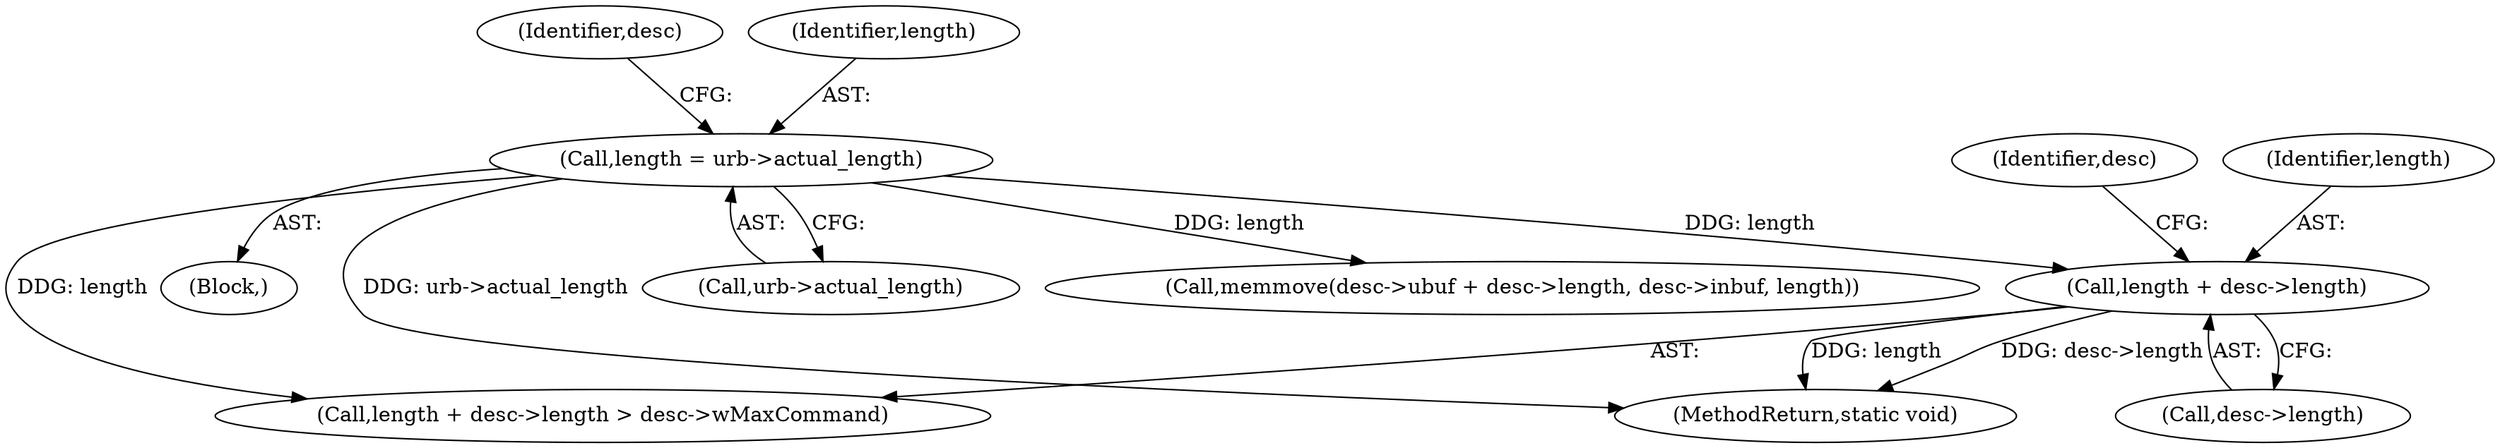 digraph "0_linux_c0f5ecee4e741667b2493c742b60b6218d40b3aa@pointer" {
"1000198" [label="(Call,length + desc->length)"];
"1000118" [label="(Call,length = urb->actual_length)"];
"1000197" [label="(Call,length + desc->length > desc->wMaxCommand)"];
"1000263" [label="(MethodReturn,static void)"];
"1000104" [label="(Block,)"];
"1000126" [label="(Identifier,desc)"];
"1000198" [label="(Call,length + desc->length)"];
"1000204" [label="(Identifier,desc)"];
"1000224" [label="(Call,memmove(desc->ubuf + desc->length, desc->inbuf, length))"];
"1000120" [label="(Call,urb->actual_length)"];
"1000199" [label="(Identifier,length)"];
"1000119" [label="(Identifier,length)"];
"1000118" [label="(Call,length = urb->actual_length)"];
"1000200" [label="(Call,desc->length)"];
"1000198" -> "1000197"  [label="AST: "];
"1000198" -> "1000200"  [label="CFG: "];
"1000199" -> "1000198"  [label="AST: "];
"1000200" -> "1000198"  [label="AST: "];
"1000204" -> "1000198"  [label="CFG: "];
"1000198" -> "1000263"  [label="DDG: desc->length"];
"1000198" -> "1000263"  [label="DDG: length"];
"1000118" -> "1000198"  [label="DDG: length"];
"1000118" -> "1000104"  [label="AST: "];
"1000118" -> "1000120"  [label="CFG: "];
"1000119" -> "1000118"  [label="AST: "];
"1000120" -> "1000118"  [label="AST: "];
"1000126" -> "1000118"  [label="CFG: "];
"1000118" -> "1000263"  [label="DDG: urb->actual_length"];
"1000118" -> "1000197"  [label="DDG: length"];
"1000118" -> "1000224"  [label="DDG: length"];
}
